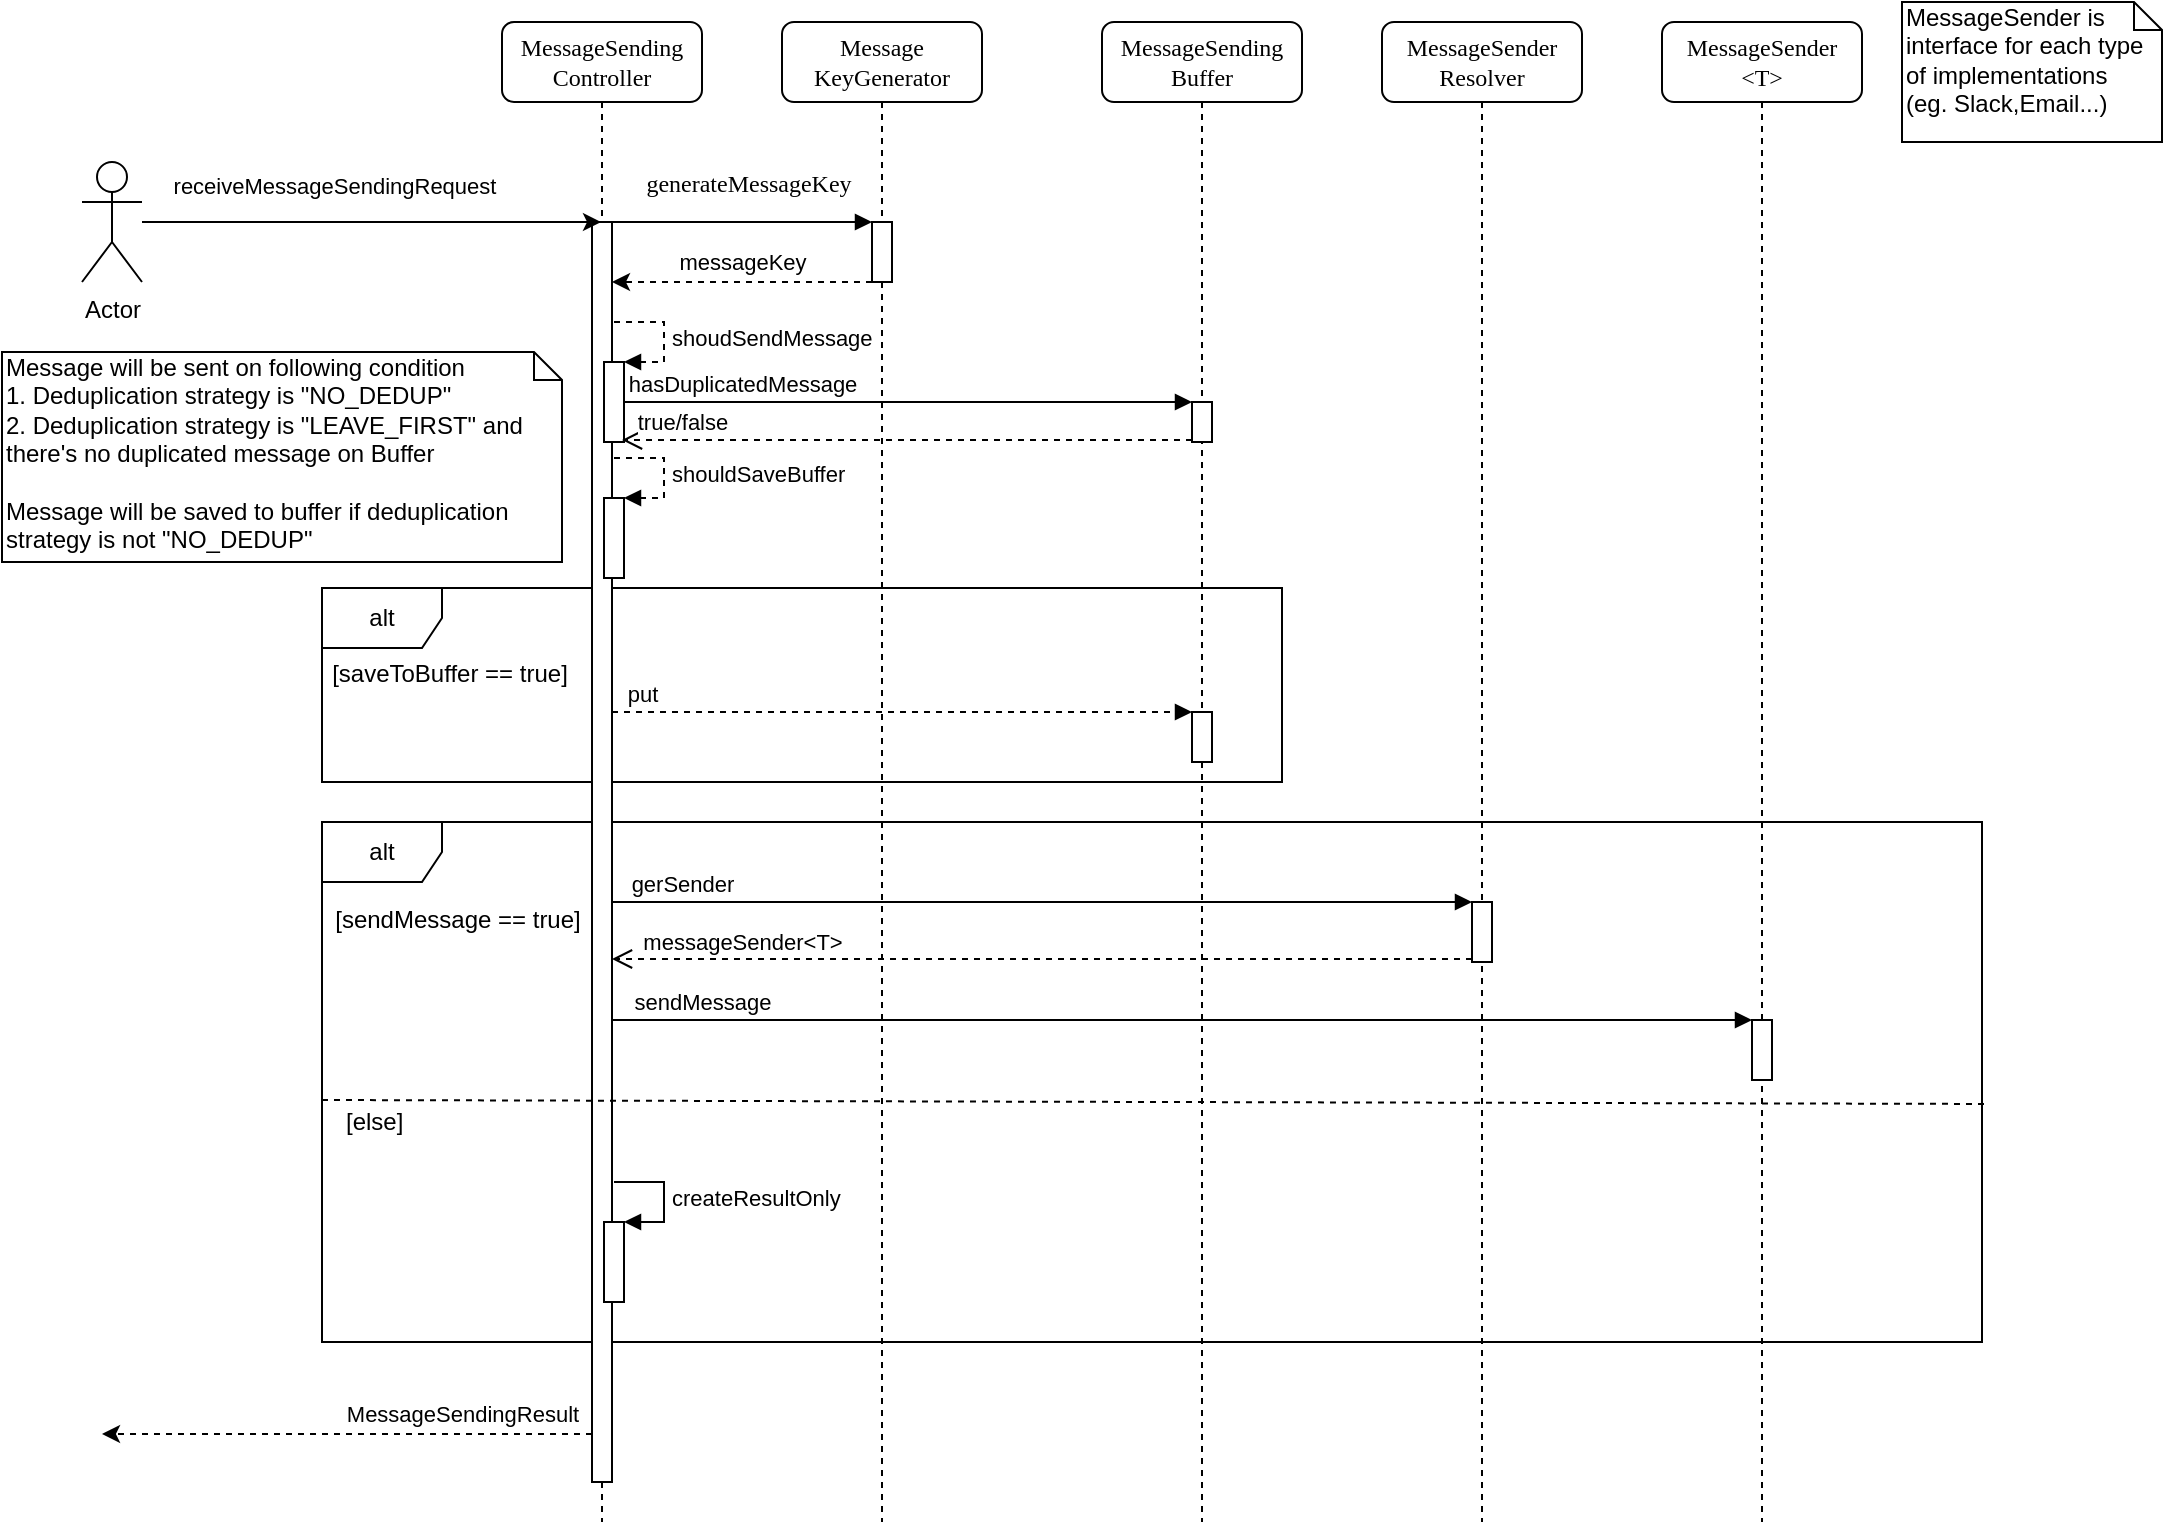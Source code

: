 <mxfile version="13.7.9" type="device" pages="2"><diagram name="Controller logic sequence" id="13e1069c-82ec-6db2-03f1-153e76fe0fe0"><mxGraphModel dx="1742" dy="822" grid="1" gridSize="10" guides="1" tooltips="1" connect="1" arrows="1" fold="1" page="1" pageScale="1" pageWidth="1100" pageHeight="850" background="#ffffff" math="0" shadow="0"><root><mxCell id="0"/><mxCell id="1" parent="0"/><mxCell id="S8bfMVXcewxrZbfw5OSL-28" value="alt" style="shape=umlFrame;whiteSpace=wrap;html=1;" vertex="1" parent="1"><mxGeometry x="170" y="430" width="830" height="260" as="geometry"/></mxCell><mxCell id="S8bfMVXcewxrZbfw5OSL-21" value="alt" style="shape=umlFrame;whiteSpace=wrap;html=1;" vertex="1" parent="1"><mxGeometry x="170" y="313" width="480" height="97" as="geometry"/></mxCell><mxCell id="7baba1c4bc27f4b0-2" value="Message&lt;br&gt;KeyGenerator" style="shape=umlLifeline;perimeter=lifelinePerimeter;whiteSpace=wrap;html=1;container=1;collapsible=0;recursiveResize=0;outlineConnect=0;rounded=1;shadow=0;comic=0;labelBackgroundColor=none;strokeWidth=1;fontFamily=Verdana;fontSize=12;align=center;" parent="1" vertex="1"><mxGeometry x="400" y="30" width="100" height="750" as="geometry"/></mxCell><mxCell id="7baba1c4bc27f4b0-10" value="" style="html=1;points=[];perimeter=orthogonalPerimeter;rounded=0;shadow=0;comic=0;labelBackgroundColor=none;strokeWidth=1;fontFamily=Verdana;fontSize=12;align=center;" parent="7baba1c4bc27f4b0-2" vertex="1"><mxGeometry x="45" y="100" width="10" height="30" as="geometry"/></mxCell><mxCell id="7baba1c4bc27f4b0-3" value="MessageSending&lt;br&gt;Buffer" style="shape=umlLifeline;perimeter=lifelinePerimeter;whiteSpace=wrap;html=1;container=1;collapsible=0;recursiveResize=0;outlineConnect=0;rounded=1;shadow=0;comic=0;labelBackgroundColor=none;strokeWidth=1;fontFamily=Verdana;fontSize=12;align=center;" parent="1" vertex="1"><mxGeometry x="560" y="30" width="100" height="750" as="geometry"/></mxCell><mxCell id="S8bfMVXcewxrZbfw5OSL-17" value="" style="html=1;points=[];perimeter=orthogonalPerimeter;shadow=0;" vertex="1" parent="7baba1c4bc27f4b0-3"><mxGeometry x="45" y="345" width="10" height="25" as="geometry"/></mxCell><mxCell id="S8bfMVXcewxrZbfw5OSL-38" value="" style="html=1;points=[];perimeter=orthogonalPerimeter;" vertex="1" parent="7baba1c4bc27f4b0-3"><mxGeometry x="45" y="190" width="10" height="20" as="geometry"/></mxCell><mxCell id="7baba1c4bc27f4b0-4" value="MessageSender&lt;br&gt;Resolver" style="shape=umlLifeline;perimeter=lifelinePerimeter;whiteSpace=wrap;html=1;container=1;collapsible=0;recursiveResize=0;outlineConnect=0;rounded=1;shadow=0;comic=0;labelBackgroundColor=none;strokeWidth=1;fontFamily=Verdana;fontSize=12;align=center;" parent="1" vertex="1"><mxGeometry x="700" y="30" width="100" height="750" as="geometry"/></mxCell><mxCell id="S8bfMVXcewxrZbfw5OSL-22" value="" style="html=1;points=[];perimeter=orthogonalPerimeter;" vertex="1" parent="7baba1c4bc27f4b0-4"><mxGeometry x="45" y="440" width="10" height="30" as="geometry"/></mxCell><mxCell id="7baba1c4bc27f4b0-5" value="MessageSender&lt;br&gt;&amp;lt;T&amp;gt;" style="shape=umlLifeline;perimeter=lifelinePerimeter;whiteSpace=wrap;html=1;container=1;collapsible=0;recursiveResize=0;outlineConnect=0;rounded=1;shadow=0;comic=0;labelBackgroundColor=none;strokeWidth=1;fontFamily=Verdana;fontSize=12;align=center;" parent="1" vertex="1"><mxGeometry x="840" y="30" width="100" height="750" as="geometry"/></mxCell><mxCell id="S8bfMVXcewxrZbfw5OSL-25" value="" style="html=1;points=[];perimeter=orthogonalPerimeter;" vertex="1" parent="7baba1c4bc27f4b0-5"><mxGeometry x="45" y="499" width="10" height="30" as="geometry"/></mxCell><mxCell id="7baba1c4bc27f4b0-8" value="MessageSending&lt;br&gt;Controller" style="shape=umlLifeline;perimeter=lifelinePerimeter;whiteSpace=wrap;html=1;container=1;collapsible=0;recursiveResize=0;outlineConnect=0;rounded=1;shadow=0;comic=0;labelBackgroundColor=none;strokeWidth=1;fontFamily=Verdana;fontSize=12;align=center;" parent="1" vertex="1"><mxGeometry x="260" y="30" width="100" height="750" as="geometry"/></mxCell><mxCell id="7baba1c4bc27f4b0-9" value="" style="html=1;points=[];perimeter=orthogonalPerimeter;rounded=0;shadow=0;comic=0;labelBackgroundColor=none;strokeWidth=1;fontFamily=Verdana;fontSize=12;align=center;" parent="7baba1c4bc27f4b0-8" vertex="1"><mxGeometry x="45" y="100" width="10" height="630" as="geometry"/></mxCell><mxCell id="S8bfMVXcewxrZbfw5OSL-8" value="" style="html=1;points=[];perimeter=orthogonalPerimeter;" vertex="1" parent="7baba1c4bc27f4b0-8"><mxGeometry x="51" y="170" width="10" height="40" as="geometry"/></mxCell><mxCell id="S8bfMVXcewxrZbfw5OSL-9" value="shoudSendMessage" style="edgeStyle=orthogonalEdgeStyle;html=1;align=left;spacingLeft=2;endArrow=block;rounded=0;entryX=1;entryY=0;dashed=1;" edge="1" target="S8bfMVXcewxrZbfw5OSL-8" parent="7baba1c4bc27f4b0-8"><mxGeometry relative="1" as="geometry"><mxPoint x="56" y="150" as="sourcePoint"/><Array as="points"><mxPoint x="81" y="150"/></Array></mxGeometry></mxCell><mxCell id="S8bfMVXcewxrZbfw5OSL-10" value="" style="html=1;points=[];perimeter=orthogonalPerimeter;" vertex="1" parent="7baba1c4bc27f4b0-8"><mxGeometry x="51" y="238" width="10" height="40" as="geometry"/></mxCell><mxCell id="S8bfMVXcewxrZbfw5OSL-11" value="shouldSaveBuffer" style="edgeStyle=orthogonalEdgeStyle;html=1;align=left;spacingLeft=2;endArrow=block;rounded=0;entryX=1;entryY=0;dashed=1;" edge="1" target="S8bfMVXcewxrZbfw5OSL-10" parent="7baba1c4bc27f4b0-8"><mxGeometry relative="1" as="geometry"><mxPoint x="56" y="218" as="sourcePoint"/><Array as="points"><mxPoint x="81" y="218"/></Array></mxGeometry></mxCell><mxCell id="S8bfMVXcewxrZbfw5OSL-34" value="" style="html=1;points=[];perimeter=orthogonalPerimeter;" vertex="1" parent="7baba1c4bc27f4b0-8"><mxGeometry x="51" y="600" width="10" height="40" as="geometry"/></mxCell><mxCell id="S8bfMVXcewxrZbfw5OSL-35" value="createResultOnly" style="edgeStyle=orthogonalEdgeStyle;html=1;align=left;spacingLeft=2;endArrow=block;rounded=0;entryX=1;entryY=0;" edge="1" target="S8bfMVXcewxrZbfw5OSL-34" parent="7baba1c4bc27f4b0-8"><mxGeometry relative="1" as="geometry"><mxPoint x="56" y="580" as="sourcePoint"/><Array as="points"><mxPoint x="81" y="580"/></Array></mxGeometry></mxCell><mxCell id="7baba1c4bc27f4b0-11" value="generateMessageKey" style="html=1;verticalAlign=bottom;endArrow=block;entryX=0;entryY=0;labelBackgroundColor=none;fontFamily=Verdana;fontSize=12;edgeStyle=elbowEdgeStyle;elbow=vertical;" parent="1" source="7baba1c4bc27f4b0-9" target="7baba1c4bc27f4b0-10" edge="1"><mxGeometry x="0.037" y="10" relative="1" as="geometry"><mxPoint x="380" y="140" as="sourcePoint"/><mxPoint as="offset"/></mxGeometry></mxCell><mxCell id="S8bfMVXcewxrZbfw5OSL-2" style="edgeStyle=orthogonalEdgeStyle;rounded=0;orthogonalLoop=1;jettySize=auto;html=1;" edge="1" parent="1" source="S8bfMVXcewxrZbfw5OSL-1" target="7baba1c4bc27f4b0-8"><mxGeometry relative="1" as="geometry"><Array as="points"><mxPoint x="230" y="130"/><mxPoint x="230" y="130"/></Array></mxGeometry></mxCell><mxCell id="S8bfMVXcewxrZbfw5OSL-3" value="receiveMessageSendingRequest" style="edgeLabel;html=1;align=center;verticalAlign=middle;resizable=0;points=[];" vertex="1" connectable="0" parent="S8bfMVXcewxrZbfw5OSL-2"><mxGeometry x="-0.24" y="-3" relative="1" as="geometry"><mxPoint x="8.62" y="-20.97" as="offset"/></mxGeometry></mxCell><mxCell id="S8bfMVXcewxrZbfw5OSL-1" value="Actor" style="shape=umlActor;verticalLabelPosition=bottom;verticalAlign=top;html=1;outlineConnect=0;" vertex="1" parent="1"><mxGeometry x="50" y="100" width="30" height="60" as="geometry"/></mxCell><mxCell id="S8bfMVXcewxrZbfw5OSL-4" style="edgeStyle=orthogonalEdgeStyle;rounded=0;orthogonalLoop=1;jettySize=auto;html=1;dashed=1;" edge="1" parent="1" source="7baba1c4bc27f4b0-10" target="7baba1c4bc27f4b0-9"><mxGeometry relative="1" as="geometry"><mxPoint x="320" y="160" as="targetPoint"/><Array as="points"><mxPoint x="410" y="160"/><mxPoint x="410" y="160"/></Array></mxGeometry></mxCell><mxCell id="S8bfMVXcewxrZbfw5OSL-5" value="messageKey" style="edgeLabel;html=1;align=center;verticalAlign=middle;resizable=0;points=[];" vertex="1" connectable="0" parent="S8bfMVXcewxrZbfw5OSL-4"><mxGeometry x="-0.25" y="-3" relative="1" as="geometry"><mxPoint x="-16.03" y="-6.97" as="offset"/></mxGeometry></mxCell><mxCell id="S8bfMVXcewxrZbfw5OSL-13" value="[saveToBuffer == true]" style="text;html=1;align=center;verticalAlign=middle;whiteSpace=wrap;rounded=0;shadow=0;" vertex="1" parent="1"><mxGeometry x="174" y="346" width="120" height="20" as="geometry"/></mxCell><mxCell id="S8bfMVXcewxrZbfw5OSL-18" value="put" style="html=1;verticalAlign=bottom;endArrow=block;entryX=0;entryY=0;dashed=1;" edge="1" target="S8bfMVXcewxrZbfw5OSL-17" parent="1" source="7baba1c4bc27f4b0-9"><mxGeometry x="-0.897" relative="1" as="geometry"><mxPoint x="535" y="375" as="sourcePoint"/><mxPoint as="offset"/></mxGeometry></mxCell><mxCell id="S8bfMVXcewxrZbfw5OSL-23" value="gerSender" style="html=1;verticalAlign=bottom;endArrow=block;entryX=0;entryY=0;" edge="1" target="S8bfMVXcewxrZbfw5OSL-22" parent="1" source="7baba1c4bc27f4b0-9"><mxGeometry x="-0.837" relative="1" as="geometry"><mxPoint x="675" y="420" as="sourcePoint"/><mxPoint as="offset"/></mxGeometry></mxCell><mxCell id="S8bfMVXcewxrZbfw5OSL-24" value="messageSender&amp;lt;T&amp;gt;" style="html=1;verticalAlign=bottom;endArrow=open;dashed=1;endSize=8;exitX=0;exitY=0.95;" edge="1" source="S8bfMVXcewxrZbfw5OSL-22" parent="1" target="7baba1c4bc27f4b0-9"><mxGeometry x="0.698" relative="1" as="geometry"><mxPoint x="675" y="496" as="targetPoint"/><mxPoint as="offset"/></mxGeometry></mxCell><mxCell id="S8bfMVXcewxrZbfw5OSL-26" value="sendMessage" style="html=1;verticalAlign=bottom;endArrow=block;entryX=0;entryY=0;" edge="1" target="S8bfMVXcewxrZbfw5OSL-25" parent="1" source="7baba1c4bc27f4b0-9"><mxGeometry x="-0.842" relative="1" as="geometry"><mxPoint x="815" y="510" as="sourcePoint"/><mxPoint as="offset"/></mxGeometry></mxCell><mxCell id="S8bfMVXcewxrZbfw5OSL-29" value="[sendMessage == true]" style="text;html=1;align=center;verticalAlign=middle;whiteSpace=wrap;rounded=0;shadow=0;" vertex="1" parent="1"><mxGeometry x="173" y="469" width="130" height="20" as="geometry"/></mxCell><mxCell id="S8bfMVXcewxrZbfw5OSL-31" value="" style="endArrow=none;dashed=1;html=1;entryX=1.004;entryY=0.447;entryDx=0;entryDy=0;entryPerimeter=0;" edge="1" parent="1"><mxGeometry width="50" height="50" relative="1" as="geometry"><mxPoint x="170" y="569" as="sourcePoint"/><mxPoint x="1003.32" y="570.98" as="targetPoint"/></mxGeometry></mxCell><mxCell id="S8bfMVXcewxrZbfw5OSL-32" value="[else]" style="text;html=1;align=left;verticalAlign=middle;whiteSpace=wrap;rounded=0;shadow=0;" vertex="1" parent="1"><mxGeometry x="180" y="570" width="120" height="20" as="geometry"/></mxCell><mxCell id="S8bfMVXcewxrZbfw5OSL-36" value="" style="endArrow=classic;html=1;dashed=1;" edge="1" parent="1"><mxGeometry width="50" height="50" relative="1" as="geometry"><mxPoint x="305" y="736" as="sourcePoint"/><mxPoint x="60" y="736" as="targetPoint"/></mxGeometry></mxCell><mxCell id="S8bfMVXcewxrZbfw5OSL-37" value="MessageSendingResult" style="edgeLabel;html=1;align=center;verticalAlign=middle;resizable=0;points=[];" vertex="1" connectable="0" parent="S8bfMVXcewxrZbfw5OSL-36"><mxGeometry x="-0.478" relative="1" as="geometry"><mxPoint x="-1" y="-10" as="offset"/></mxGeometry></mxCell><mxCell id="S8bfMVXcewxrZbfw5OSL-39" value="hasDuplicatedMessage" style="html=1;verticalAlign=bottom;endArrow=block;entryX=0;entryY=0;" edge="1" target="S8bfMVXcewxrZbfw5OSL-38" parent="1" source="S8bfMVXcewxrZbfw5OSL-8"><mxGeometry x="-0.585" relative="1" as="geometry"><mxPoint x="535" y="220" as="sourcePoint"/><mxPoint as="offset"/></mxGeometry></mxCell><mxCell id="S8bfMVXcewxrZbfw5OSL-40" value="true/false" style="html=1;verticalAlign=bottom;endArrow=open;dashed=1;endSize=8;exitX=0;exitY=0.95;" edge="1" source="S8bfMVXcewxrZbfw5OSL-38" parent="1"><mxGeometry x="0.789" relative="1" as="geometry"><mxPoint x="320" y="239" as="targetPoint"/><mxPoint as="offset"/></mxGeometry></mxCell><mxCell id="S8bfMVXcewxrZbfw5OSL-41" value="Message will be sent on following condition&lt;br&gt;1. Deduplication strategy is &quot;NO_DEDUP&quot;&lt;br&gt;2. Deduplication strategy is &quot;LEAVE_FIRST&quot; and there's no duplicated message on Buffer&lt;br&gt;&lt;br&gt;Message will be saved to buffer if deduplication strategy is not &quot;NO_DEDUP&quot;" style="shape=note;whiteSpace=wrap;html=1;size=14;verticalAlign=top;align=left;spacingTop=-6;" vertex="1" parent="1"><mxGeometry x="10" y="195" width="280" height="105" as="geometry"/></mxCell><mxCell id="bxQHdWhvEWIFTHrwplTn-1" value="MessageSender is interface for each type of implementations&lt;br&gt;(eg. Slack,Email...)" style="shape=note;whiteSpace=wrap;html=1;size=14;verticalAlign=top;align=left;spacingTop=-6;" vertex="1" parent="1"><mxGeometry x="960" y="20" width="130" height="70" as="geometry"/></mxCell></root></mxGraphModel></diagram><diagram name="Scheduler logic sequence" id="bEVitCzupFXHgi_8zuA9"><mxGraphModel dx="1452" dy="685" grid="1" gridSize="10" guides="1" tooltips="1" connect="1" arrows="1" fold="1" page="1" pageScale="1" pageWidth="1100" pageHeight="850" background="#ffffff" math="0" shadow="0"><root><mxCell id="-UfntDC8u9B4JIekmkOT-0"/><mxCell id="-UfntDC8u9B4JIekmkOT-1" parent="-UfntDC8u9B4JIekmkOT-0"/><mxCell id="-UfntDC8u9B4JIekmkOT-3" value="alt" style="shape=umlFrame;whiteSpace=wrap;html=1;" vertex="1" parent="-UfntDC8u9B4JIekmkOT-1"><mxGeometry x="80" y="260" width="920" height="510" as="geometry"/></mxCell><mxCell id="PxzNoUQzTVwNFj4Wvu-p-2" value="alt" style="shape=umlFrame;whiteSpace=wrap;html=1;" vertex="1" parent="-UfntDC8u9B4JIekmkOT-1"><mxGeometry x="120" y="380" width="840" height="223" as="geometry"/></mxCell><mxCell id="-UfntDC8u9B4JIekmkOT-6" value="MessageSending&lt;br&gt;Buffer" style="shape=umlLifeline;perimeter=lifelinePerimeter;whiteSpace=wrap;html=1;container=1;collapsible=0;recursiveResize=0;outlineConnect=0;rounded=1;shadow=0;comic=0;labelBackgroundColor=none;strokeWidth=1;fontFamily=Verdana;fontSize=12;align=center;" vertex="1" parent="-UfntDC8u9B4JIekmkOT-1"><mxGeometry x="500" y="50" width="100" height="750" as="geometry"/></mxCell><mxCell id="-UfntDC8u9B4JIekmkOT-40" value="" style="html=1;points=[];perimeter=orthogonalPerimeter;" vertex="1" parent="-UfntDC8u9B4JIekmkOT-6"><mxGeometry x="45" y="120" width="10" height="80" as="geometry"/></mxCell><mxCell id="PxzNoUQzTVwNFj4Wvu-p-4" value="" style="html=1;points=[];perimeter=orthogonalPerimeter;" vertex="1" parent="-UfntDC8u9B4JIekmkOT-6"><mxGeometry x="45" y="240" width="10" height="80" as="geometry"/></mxCell><mxCell id="PxzNoUQzTVwNFj4Wvu-p-10" value="" style="html=1;points=[];perimeter=orthogonalPerimeter;" vertex="1" parent="-UfntDC8u9B4JIekmkOT-6"><mxGeometry x="45" y="580" width="10" height="80" as="geometry"/></mxCell><mxCell id="-UfntDC8u9B4JIekmkOT-9" value="MessageSender&lt;br&gt;Resolver" style="shape=umlLifeline;perimeter=lifelinePerimeter;whiteSpace=wrap;html=1;container=1;collapsible=0;recursiveResize=0;outlineConnect=0;rounded=1;shadow=0;comic=0;labelBackgroundColor=none;strokeWidth=1;fontFamily=Verdana;fontSize=12;align=center;" vertex="1" parent="-UfntDC8u9B4JIekmkOT-1"><mxGeometry x="640" y="50" width="100" height="750" as="geometry"/></mxCell><mxCell id="-UfntDC8u9B4JIekmkOT-10" value="" style="html=1;points=[];perimeter=orthogonalPerimeter;" vertex="1" parent="-UfntDC8u9B4JIekmkOT-9"><mxGeometry x="45" y="381" width="10" height="30" as="geometry"/></mxCell><mxCell id="-UfntDC8u9B4JIekmkOT-11" value="MessageSender&lt;br&gt;&amp;lt;T&amp;gt;" style="shape=umlLifeline;perimeter=lifelinePerimeter;whiteSpace=wrap;html=1;container=1;collapsible=0;recursiveResize=0;outlineConnect=0;rounded=1;shadow=0;comic=0;labelBackgroundColor=none;strokeWidth=1;fontFamily=Verdana;fontSize=12;align=center;" vertex="1" parent="-UfntDC8u9B4JIekmkOT-1"><mxGeometry x="780" y="50" width="100" height="750" as="geometry"/></mxCell><mxCell id="-UfntDC8u9B4JIekmkOT-12" value="" style="html=1;points=[];perimeter=orthogonalPerimeter;" vertex="1" parent="-UfntDC8u9B4JIekmkOT-11"><mxGeometry x="45" y="510" width="10" height="30" as="geometry"/></mxCell><mxCell id="-UfntDC8u9B4JIekmkOT-13" value="BufferedMessage&lt;br&gt;Sender" style="shape=umlLifeline;perimeter=lifelinePerimeter;whiteSpace=wrap;html=1;container=1;collapsible=0;recursiveResize=0;outlineConnect=0;rounded=1;shadow=0;comic=0;labelBackgroundColor=none;strokeWidth=1;fontFamily=Verdana;fontSize=12;align=center;" vertex="1" parent="-UfntDC8u9B4JIekmkOT-1"><mxGeometry x="330" y="50" width="100" height="750" as="geometry"/></mxCell><mxCell id="-UfntDC8u9B4JIekmkOT-14" value="" style="html=1;points=[];perimeter=orthogonalPerimeter;rounded=0;shadow=0;comic=0;labelBackgroundColor=none;strokeWidth=1;fontFamily=Verdana;fontSize=12;align=center;" vertex="1" parent="-UfntDC8u9B4JIekmkOT-13"><mxGeometry x="45" y="100" width="10" height="630" as="geometry"/></mxCell><mxCell id="PxzNoUQzTVwNFj4Wvu-p-7" value="" style="html=1;points=[];perimeter=orthogonalPerimeter;" vertex="1" parent="-UfntDC8u9B4JIekmkOT-13"><mxGeometry x="51" y="455" width="10" height="40" as="geometry"/></mxCell><mxCell id="PxzNoUQzTVwNFj4Wvu-p-8" value="getLastMessage" style="edgeStyle=orthogonalEdgeStyle;html=1;align=left;spacingLeft=2;endArrow=block;rounded=0;entryX=1;entryY=0;dashed=1;" edge="1" target="PxzNoUQzTVwNFj4Wvu-p-7" parent="-UfntDC8u9B4JIekmkOT-13"><mxGeometry relative="1" as="geometry"><mxPoint x="56" y="435" as="sourcePoint"/><Array as="points"><mxPoint x="81" y="435"/></Array></mxGeometry></mxCell><mxCell id="-UfntDC8u9B4JIekmkOT-22" style="edgeStyle=orthogonalEdgeStyle;rounded=0;orthogonalLoop=1;jettySize=auto;html=1;" edge="1" parent="-UfntDC8u9B4JIekmkOT-1" source="-UfntDC8u9B4JIekmkOT-24" target="-UfntDC8u9B4JIekmkOT-13"><mxGeometry relative="1" as="geometry"><Array as="points"><mxPoint x="300" y="150"/><mxPoint x="300" y="150"/></Array></mxGeometry></mxCell><mxCell id="-UfntDC8u9B4JIekmkOT-23" value="sendMessage" style="edgeLabel;html=1;align=center;verticalAlign=middle;resizable=0;points=[];" vertex="1" connectable="0" parent="-UfntDC8u9B4JIekmkOT-22"><mxGeometry x="-0.24" y="-3" relative="1" as="geometry"><mxPoint x="8.62" y="-20.97" as="offset"/></mxGeometry></mxCell><mxCell id="-UfntDC8u9B4JIekmkOT-24" value="Scheduler" style="shape=umlActor;verticalLabelPosition=bottom;verticalAlign=top;html=1;outlineConnect=0;" vertex="1" parent="-UfntDC8u9B4JIekmkOT-1"><mxGeometry x="120" y="120" width="30" height="60" as="geometry"/></mxCell><mxCell id="-UfntDC8u9B4JIekmkOT-27" value="[for each messageKeys]" style="text;html=1;align=center;verticalAlign=middle;whiteSpace=wrap;rounded=0;shadow=0;" vertex="1" parent="-UfntDC8u9B4JIekmkOT-1"><mxGeometry x="90" y="300" width="137" height="20" as="geometry"/></mxCell><mxCell id="-UfntDC8u9B4JIekmkOT-29" value="gerSender" style="html=1;verticalAlign=bottom;endArrow=block;entryX=0;entryY=0;" edge="1" parent="-UfntDC8u9B4JIekmkOT-1" source="-UfntDC8u9B4JIekmkOT-14" target="-UfntDC8u9B4JIekmkOT-10"><mxGeometry x="-0.767" relative="1" as="geometry"><mxPoint x="745" y="440" as="sourcePoint"/><mxPoint as="offset"/></mxGeometry></mxCell><mxCell id="-UfntDC8u9B4JIekmkOT-30" value="messageSender&amp;lt;T&amp;gt;" style="html=1;verticalAlign=bottom;endArrow=open;dashed=1;endSize=8;exitX=0;exitY=0.95;" edge="1" parent="-UfntDC8u9B4JIekmkOT-1" source="-UfntDC8u9B4JIekmkOT-10" target="-UfntDC8u9B4JIekmkOT-14"><mxGeometry x="0.567" relative="1" as="geometry"><mxPoint x="745" y="516" as="targetPoint"/><mxPoint as="offset"/></mxGeometry></mxCell><mxCell id="-UfntDC8u9B4JIekmkOT-31" value="sendMessage" style="html=1;verticalAlign=bottom;endArrow=block;entryX=0;entryY=0;" edge="1" parent="-UfntDC8u9B4JIekmkOT-1" source="-UfntDC8u9B4JIekmkOT-14" target="-UfntDC8u9B4JIekmkOT-12"><mxGeometry x="-0.842" relative="1" as="geometry"><mxPoint x="885" y="530" as="sourcePoint"/><mxPoint as="offset"/></mxGeometry></mxCell><mxCell id="-UfntDC8u9B4JIekmkOT-41" value="getMessageKeysSavedBefore" style="html=1;verticalAlign=bottom;endArrow=block;entryX=0;entryY=0;exitX=1.1;exitY=0.033;exitDx=0;exitDy=0;exitPerimeter=0;" edge="1" target="-UfntDC8u9B4JIekmkOT-40" parent="-UfntDC8u9B4JIekmkOT-1" source="-UfntDC8u9B4JIekmkOT-14"><mxGeometry x="-0.069" relative="1" as="geometry"><mxPoint x="475" y="170" as="sourcePoint"/><mxPoint as="offset"/></mxGeometry></mxCell><mxCell id="-UfntDC8u9B4JIekmkOT-42" value="List&amp;lt;MessageKey&amp;gt;" style="html=1;verticalAlign=bottom;endArrow=open;dashed=1;endSize=8;exitX=0;exitY=0.95;" edge="1" source="-UfntDC8u9B4JIekmkOT-40" parent="-UfntDC8u9B4JIekmkOT-1" target="-UfntDC8u9B4JIekmkOT-14"><mxGeometry relative="1" as="geometry"><mxPoint x="475" y="246" as="targetPoint"/></mxGeometry></mxCell><mxCell id="PxzNoUQzTVwNFj4Wvu-p-3" value="[dedupStrategy == LEAVE_LAST_ARRIVAL]" style="text;html=1;align=center;verticalAlign=middle;whiteSpace=wrap;rounded=0;shadow=0;" vertex="1" parent="-UfntDC8u9B4JIekmkOT-1"><mxGeometry x="124" y="413" width="246" height="20" as="geometry"/></mxCell><mxCell id="PxzNoUQzTVwNFj4Wvu-p-5" value="getAllMessagesForMessageKey" style="html=1;verticalAlign=bottom;endArrow=block;entryX=0;entryY=0;exitX=0.971;exitY=0.225;exitDx=0;exitDy=0;exitPerimeter=0;" edge="1" target="PxzNoUQzTVwNFj4Wvu-p-4" parent="-UfntDC8u9B4JIekmkOT-1" source="-UfntDC8u9B4JIekmkOT-14"><mxGeometry x="0.064" y="1" relative="1" as="geometry"><mxPoint x="475" y="290" as="sourcePoint"/><mxPoint as="offset"/></mxGeometry></mxCell><mxCell id="PxzNoUQzTVwNFj4Wvu-p-6" value="List&amp;lt;MessageRequest&amp;gt;" style="html=1;verticalAlign=bottom;endArrow=open;dashed=1;endSize=8;exitX=0;exitY=0.95;" edge="1" source="PxzNoUQzTVwNFj4Wvu-p-4" parent="-UfntDC8u9B4JIekmkOT-1" target="-UfntDC8u9B4JIekmkOT-14"><mxGeometry relative="1" as="geometry"><mxPoint x="475" y="366" as="targetPoint"/></mxGeometry></mxCell><mxCell id="PxzNoUQzTVwNFj4Wvu-p-11" value="dropMessageKey" style="html=1;verticalAlign=bottom;endArrow=block;entryX=0;entryY=0;exitX=1.143;exitY=0.761;exitDx=0;exitDy=0;exitPerimeter=0;" edge="1" target="PxzNoUQzTVwNFj4Wvu-p-10" parent="-UfntDC8u9B4JIekmkOT-1" source="-UfntDC8u9B4JIekmkOT-14"><mxGeometry x="-0.324" relative="1" as="geometry"><mxPoint x="475" y="630" as="sourcePoint"/><mxPoint as="offset"/></mxGeometry></mxCell></root></mxGraphModel></diagram></mxfile>